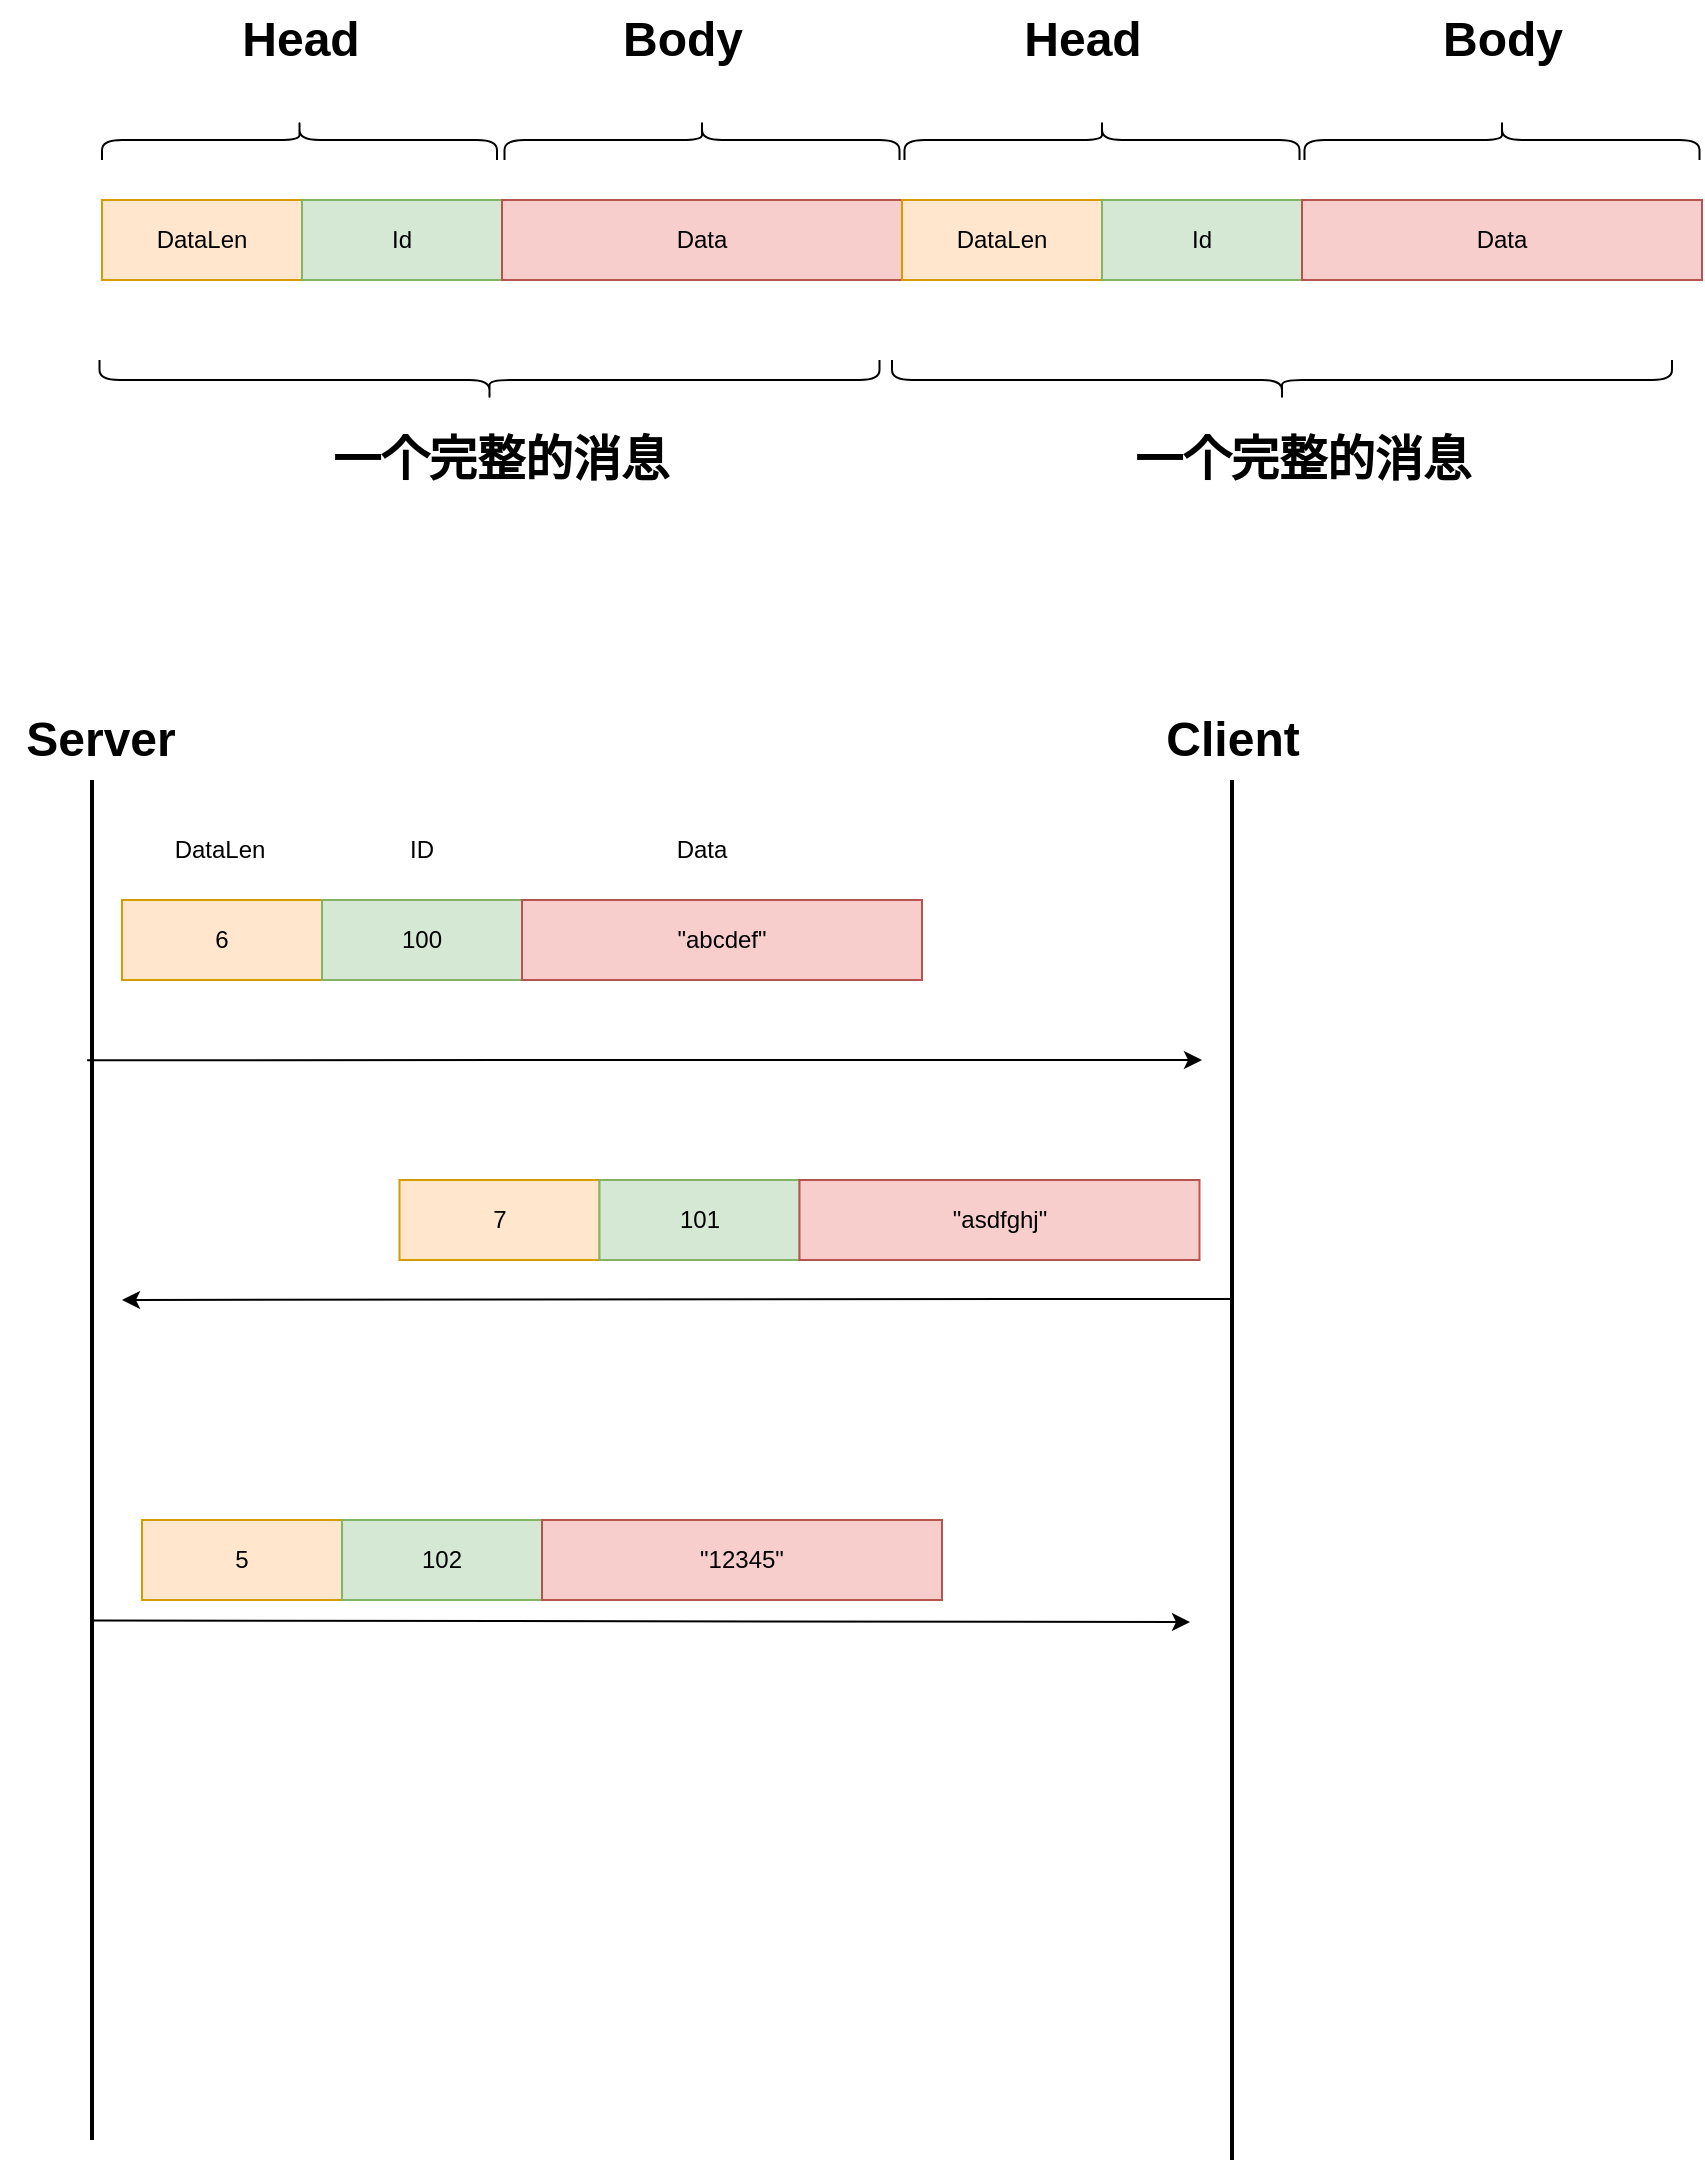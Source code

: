<mxfile version="21.2.1" type="device">
  <diagram name="第 1 页" id="x0kWnYhwaTQyFeaQB7_u">
    <mxGraphModel dx="1480" dy="866" grid="1" gridSize="10" guides="1" tooltips="1" connect="1" arrows="1" fold="1" page="1" pageScale="1" pageWidth="1200" pageHeight="1600" math="0" shadow="0">
      <root>
        <mxCell id="0" />
        <mxCell id="1" parent="0" />
        <mxCell id="5LMNspIq2TlunXcfeZYS-5" value="DataLen" style="rounded=0;whiteSpace=wrap;html=1;fillColor=#ffe6cc;strokeColor=#d79b00;" vertex="1" parent="1">
          <mxGeometry x="110" y="210" width="100" height="40" as="geometry" />
        </mxCell>
        <mxCell id="5LMNspIq2TlunXcfeZYS-6" value="Id" style="rounded=0;whiteSpace=wrap;html=1;fillColor=#d5e8d4;strokeColor=#82b366;" vertex="1" parent="1">
          <mxGeometry x="210" y="210" width="100" height="40" as="geometry" />
        </mxCell>
        <mxCell id="5LMNspIq2TlunXcfeZYS-7" value="Data" style="rounded=0;whiteSpace=wrap;html=1;fillColor=#f8cecc;strokeColor=#b85450;" vertex="1" parent="1">
          <mxGeometry x="310" y="210" width="200" height="40" as="geometry" />
        </mxCell>
        <mxCell id="5LMNspIq2TlunXcfeZYS-8" value="DataLen" style="rounded=0;whiteSpace=wrap;html=1;fillColor=#ffe6cc;strokeColor=#d79b00;" vertex="1" parent="1">
          <mxGeometry x="510" y="210" width="100" height="40" as="geometry" />
        </mxCell>
        <mxCell id="5LMNspIq2TlunXcfeZYS-9" value="Id" style="rounded=0;whiteSpace=wrap;html=1;fillColor=#d5e8d4;strokeColor=#82b366;" vertex="1" parent="1">
          <mxGeometry x="610" y="210" width="100" height="40" as="geometry" />
        </mxCell>
        <mxCell id="5LMNspIq2TlunXcfeZYS-10" value="Data" style="rounded=0;whiteSpace=wrap;html=1;fillColor=#f8cecc;strokeColor=#b85450;" vertex="1" parent="1">
          <mxGeometry x="710" y="210" width="200" height="40" as="geometry" />
        </mxCell>
        <mxCell id="5LMNspIq2TlunXcfeZYS-11" value="" style="shape=curlyBracket;whiteSpace=wrap;html=1;rounded=1;labelPosition=left;verticalLabelPosition=middle;align=right;verticalAlign=middle;rotation=90;" vertex="1" parent="1">
          <mxGeometry x="198.75" y="81.25" width="20" height="197.5" as="geometry" />
        </mxCell>
        <mxCell id="5LMNspIq2TlunXcfeZYS-12" value="" style="shape=curlyBracket;whiteSpace=wrap;html=1;rounded=1;labelPosition=left;verticalLabelPosition=middle;align=right;verticalAlign=middle;rotation=90;" vertex="1" parent="1">
          <mxGeometry x="400" y="81.25" width="20" height="197.5" as="geometry" />
        </mxCell>
        <mxCell id="5LMNspIq2TlunXcfeZYS-13" value="" style="shape=curlyBracket;whiteSpace=wrap;html=1;rounded=1;labelPosition=left;verticalLabelPosition=middle;align=right;verticalAlign=middle;rotation=90;" vertex="1" parent="1">
          <mxGeometry x="600" y="81.25" width="20" height="197.5" as="geometry" />
        </mxCell>
        <mxCell id="5LMNspIq2TlunXcfeZYS-14" value="" style="shape=curlyBracket;whiteSpace=wrap;html=1;rounded=1;labelPosition=left;verticalLabelPosition=middle;align=right;verticalAlign=middle;rotation=90;" vertex="1" parent="1">
          <mxGeometry x="800" y="81.25" width="20" height="197.5" as="geometry" />
        </mxCell>
        <mxCell id="5LMNspIq2TlunXcfeZYS-15" value="Head" style="text;strokeColor=none;fillColor=none;html=1;fontSize=24;fontStyle=1;verticalAlign=middle;align=center;" vertex="1" parent="1">
          <mxGeometry x="158.75" y="110" width="100" height="40" as="geometry" />
        </mxCell>
        <mxCell id="5LMNspIq2TlunXcfeZYS-16" value="Body" style="text;strokeColor=none;fillColor=none;html=1;fontSize=24;fontStyle=1;verticalAlign=middle;align=center;" vertex="1" parent="1">
          <mxGeometry x="350" y="110" width="100" height="40" as="geometry" />
        </mxCell>
        <mxCell id="5LMNspIq2TlunXcfeZYS-17" value="Head" style="text;strokeColor=none;fillColor=none;html=1;fontSize=24;fontStyle=1;verticalAlign=middle;align=center;" vertex="1" parent="1">
          <mxGeometry x="550" y="110" width="100" height="40" as="geometry" />
        </mxCell>
        <mxCell id="5LMNspIq2TlunXcfeZYS-18" value="Body" style="text;strokeColor=none;fillColor=none;html=1;fontSize=24;fontStyle=1;verticalAlign=middle;align=center;" vertex="1" parent="1">
          <mxGeometry x="760" y="110" width="100" height="40" as="geometry" />
        </mxCell>
        <mxCell id="5LMNspIq2TlunXcfeZYS-19" value="" style="shape=curlyBracket;whiteSpace=wrap;html=1;rounded=1;labelPosition=left;verticalLabelPosition=middle;align=right;verticalAlign=middle;rotation=-90;" vertex="1" parent="1">
          <mxGeometry x="293.75" y="105" width="20" height="390" as="geometry" />
        </mxCell>
        <mxCell id="5LMNspIq2TlunXcfeZYS-20" value="" style="shape=curlyBracket;whiteSpace=wrap;html=1;rounded=1;labelPosition=left;verticalLabelPosition=middle;align=right;verticalAlign=middle;rotation=-90;" vertex="1" parent="1">
          <mxGeometry x="690" y="105" width="20" height="390" as="geometry" />
        </mxCell>
        <mxCell id="5LMNspIq2TlunXcfeZYS-21" value="一个完整的消息" style="text;strokeColor=none;fillColor=none;html=1;fontSize=24;fontStyle=1;verticalAlign=middle;align=center;" vertex="1" parent="1">
          <mxGeometry x="259" y="320" width="100" height="40" as="geometry" />
        </mxCell>
        <mxCell id="5LMNspIq2TlunXcfeZYS-22" value="一个完整的消息" style="text;strokeColor=none;fillColor=none;html=1;fontSize=24;fontStyle=1;verticalAlign=middle;align=center;" vertex="1" parent="1">
          <mxGeometry x="660" y="320" width="100" height="40" as="geometry" />
        </mxCell>
        <mxCell id="5LMNspIq2TlunXcfeZYS-23" value="6" style="rounded=0;whiteSpace=wrap;html=1;fillColor=#ffe6cc;strokeColor=#d79b00;" vertex="1" parent="1">
          <mxGeometry x="120" y="560" width="100" height="40" as="geometry" />
        </mxCell>
        <mxCell id="5LMNspIq2TlunXcfeZYS-24" value="100" style="rounded=0;whiteSpace=wrap;html=1;fillColor=#d5e8d4;strokeColor=#82b366;" vertex="1" parent="1">
          <mxGeometry x="220" y="560" width="100" height="40" as="geometry" />
        </mxCell>
        <mxCell id="5LMNspIq2TlunXcfeZYS-25" value="&quot;abcdef&quot;" style="rounded=0;whiteSpace=wrap;html=1;fillColor=#f8cecc;strokeColor=#b85450;" vertex="1" parent="1">
          <mxGeometry x="320" y="560" width="200" height="40" as="geometry" />
        </mxCell>
        <mxCell id="5LMNspIq2TlunXcfeZYS-26" value="" style="line;strokeWidth=2;direction=south;html=1;" vertex="1" parent="1">
          <mxGeometry x="100" y="500" width="10" height="680" as="geometry" />
        </mxCell>
        <mxCell id="5LMNspIq2TlunXcfeZYS-29" value="" style="line;strokeWidth=2;direction=south;html=1;" vertex="1" parent="1">
          <mxGeometry x="670" y="500" width="10" height="690" as="geometry" />
        </mxCell>
        <mxCell id="5LMNspIq2TlunXcfeZYS-30" value="Server" style="text;strokeColor=none;fillColor=none;html=1;fontSize=24;fontStyle=1;verticalAlign=middle;align=center;" vertex="1" parent="1">
          <mxGeometry x="59" y="460" width="100" height="40" as="geometry" />
        </mxCell>
        <mxCell id="5LMNspIq2TlunXcfeZYS-31" value="Client" style="text;strokeColor=none;fillColor=none;html=1;fontSize=24;fontStyle=1;verticalAlign=middle;align=center;" vertex="1" parent="1">
          <mxGeometry x="625" y="460" width="100" height="40" as="geometry" />
        </mxCell>
        <mxCell id="5LMNspIq2TlunXcfeZYS-32" value="" style="endArrow=classic;html=1;rounded=0;exitX=0.206;exitY=0.745;exitDx=0;exitDy=0;exitPerimeter=0;" edge="1" parent="1" source="5LMNspIq2TlunXcfeZYS-26">
          <mxGeometry width="50" height="50" relative="1" as="geometry">
            <mxPoint x="110" y="650" as="sourcePoint" />
            <mxPoint x="660" y="640" as="targetPoint" />
          </mxGeometry>
        </mxCell>
        <mxCell id="5LMNspIq2TlunXcfeZYS-33" value="" style="endArrow=classic;html=1;rounded=0;exitX=0.376;exitY=0.489;exitDx=0;exitDy=0;exitPerimeter=0;" edge="1" parent="1" source="5LMNspIq2TlunXcfeZYS-29">
          <mxGeometry width="50" height="50" relative="1" as="geometry">
            <mxPoint x="670" y="760" as="sourcePoint" />
            <mxPoint x="120" y="760" as="targetPoint" />
          </mxGeometry>
        </mxCell>
        <mxCell id="5LMNspIq2TlunXcfeZYS-34" value="" style="endArrow=classic;html=1;rounded=0;exitX=0.618;exitY=0.556;exitDx=0;exitDy=0;exitPerimeter=0;" edge="1" parent="1" source="5LMNspIq2TlunXcfeZYS-26">
          <mxGeometry width="50" height="50" relative="1" as="geometry">
            <mxPoint x="110" y="920" as="sourcePoint" />
            <mxPoint x="654" y="921" as="targetPoint" />
          </mxGeometry>
        </mxCell>
        <mxCell id="5LMNspIq2TlunXcfeZYS-35" value="7" style="rounded=0;whiteSpace=wrap;html=1;fillColor=#ffe6cc;strokeColor=#d79b00;" vertex="1" parent="1">
          <mxGeometry x="258.75" y="700" width="100" height="40" as="geometry" />
        </mxCell>
        <mxCell id="5LMNspIq2TlunXcfeZYS-36" value="101" style="rounded=0;whiteSpace=wrap;html=1;fillColor=#d5e8d4;strokeColor=#82b366;" vertex="1" parent="1">
          <mxGeometry x="358.75" y="700" width="100" height="40" as="geometry" />
        </mxCell>
        <mxCell id="5LMNspIq2TlunXcfeZYS-37" value="&quot;asdfghj&quot;" style="rounded=0;whiteSpace=wrap;html=1;fillColor=#f8cecc;strokeColor=#b85450;" vertex="1" parent="1">
          <mxGeometry x="458.75" y="700" width="200" height="40" as="geometry" />
        </mxCell>
        <mxCell id="5LMNspIq2TlunXcfeZYS-38" value="5" style="rounded=0;whiteSpace=wrap;html=1;fillColor=#ffe6cc;strokeColor=#d79b00;" vertex="1" parent="1">
          <mxGeometry x="130" y="870" width="100" height="40" as="geometry" />
        </mxCell>
        <mxCell id="5LMNspIq2TlunXcfeZYS-39" value="102" style="rounded=0;whiteSpace=wrap;html=1;fillColor=#d5e8d4;strokeColor=#82b366;" vertex="1" parent="1">
          <mxGeometry x="230" y="870" width="100" height="40" as="geometry" />
        </mxCell>
        <mxCell id="5LMNspIq2TlunXcfeZYS-40" value="&quot;12345&quot;" style="rounded=0;whiteSpace=wrap;html=1;fillColor=#f8cecc;strokeColor=#b85450;" vertex="1" parent="1">
          <mxGeometry x="330" y="870" width="200" height="40" as="geometry" />
        </mxCell>
        <mxCell id="5LMNspIq2TlunXcfeZYS-41" value="DataLen" style="text;html=1;strokeColor=none;fillColor=none;align=center;verticalAlign=middle;whiteSpace=wrap;rounded=0;" vertex="1" parent="1">
          <mxGeometry x="139" y="520" width="60" height="30" as="geometry" />
        </mxCell>
        <mxCell id="5LMNspIq2TlunXcfeZYS-42" value="ID" style="text;html=1;strokeColor=none;fillColor=none;align=center;verticalAlign=middle;whiteSpace=wrap;rounded=0;" vertex="1" parent="1">
          <mxGeometry x="240" y="520" width="60" height="30" as="geometry" />
        </mxCell>
        <mxCell id="5LMNspIq2TlunXcfeZYS-43" value="Data" style="text;html=1;strokeColor=none;fillColor=none;align=center;verticalAlign=middle;whiteSpace=wrap;rounded=0;" vertex="1" parent="1">
          <mxGeometry x="380" y="520" width="60" height="30" as="geometry" />
        </mxCell>
      </root>
    </mxGraphModel>
  </diagram>
</mxfile>
